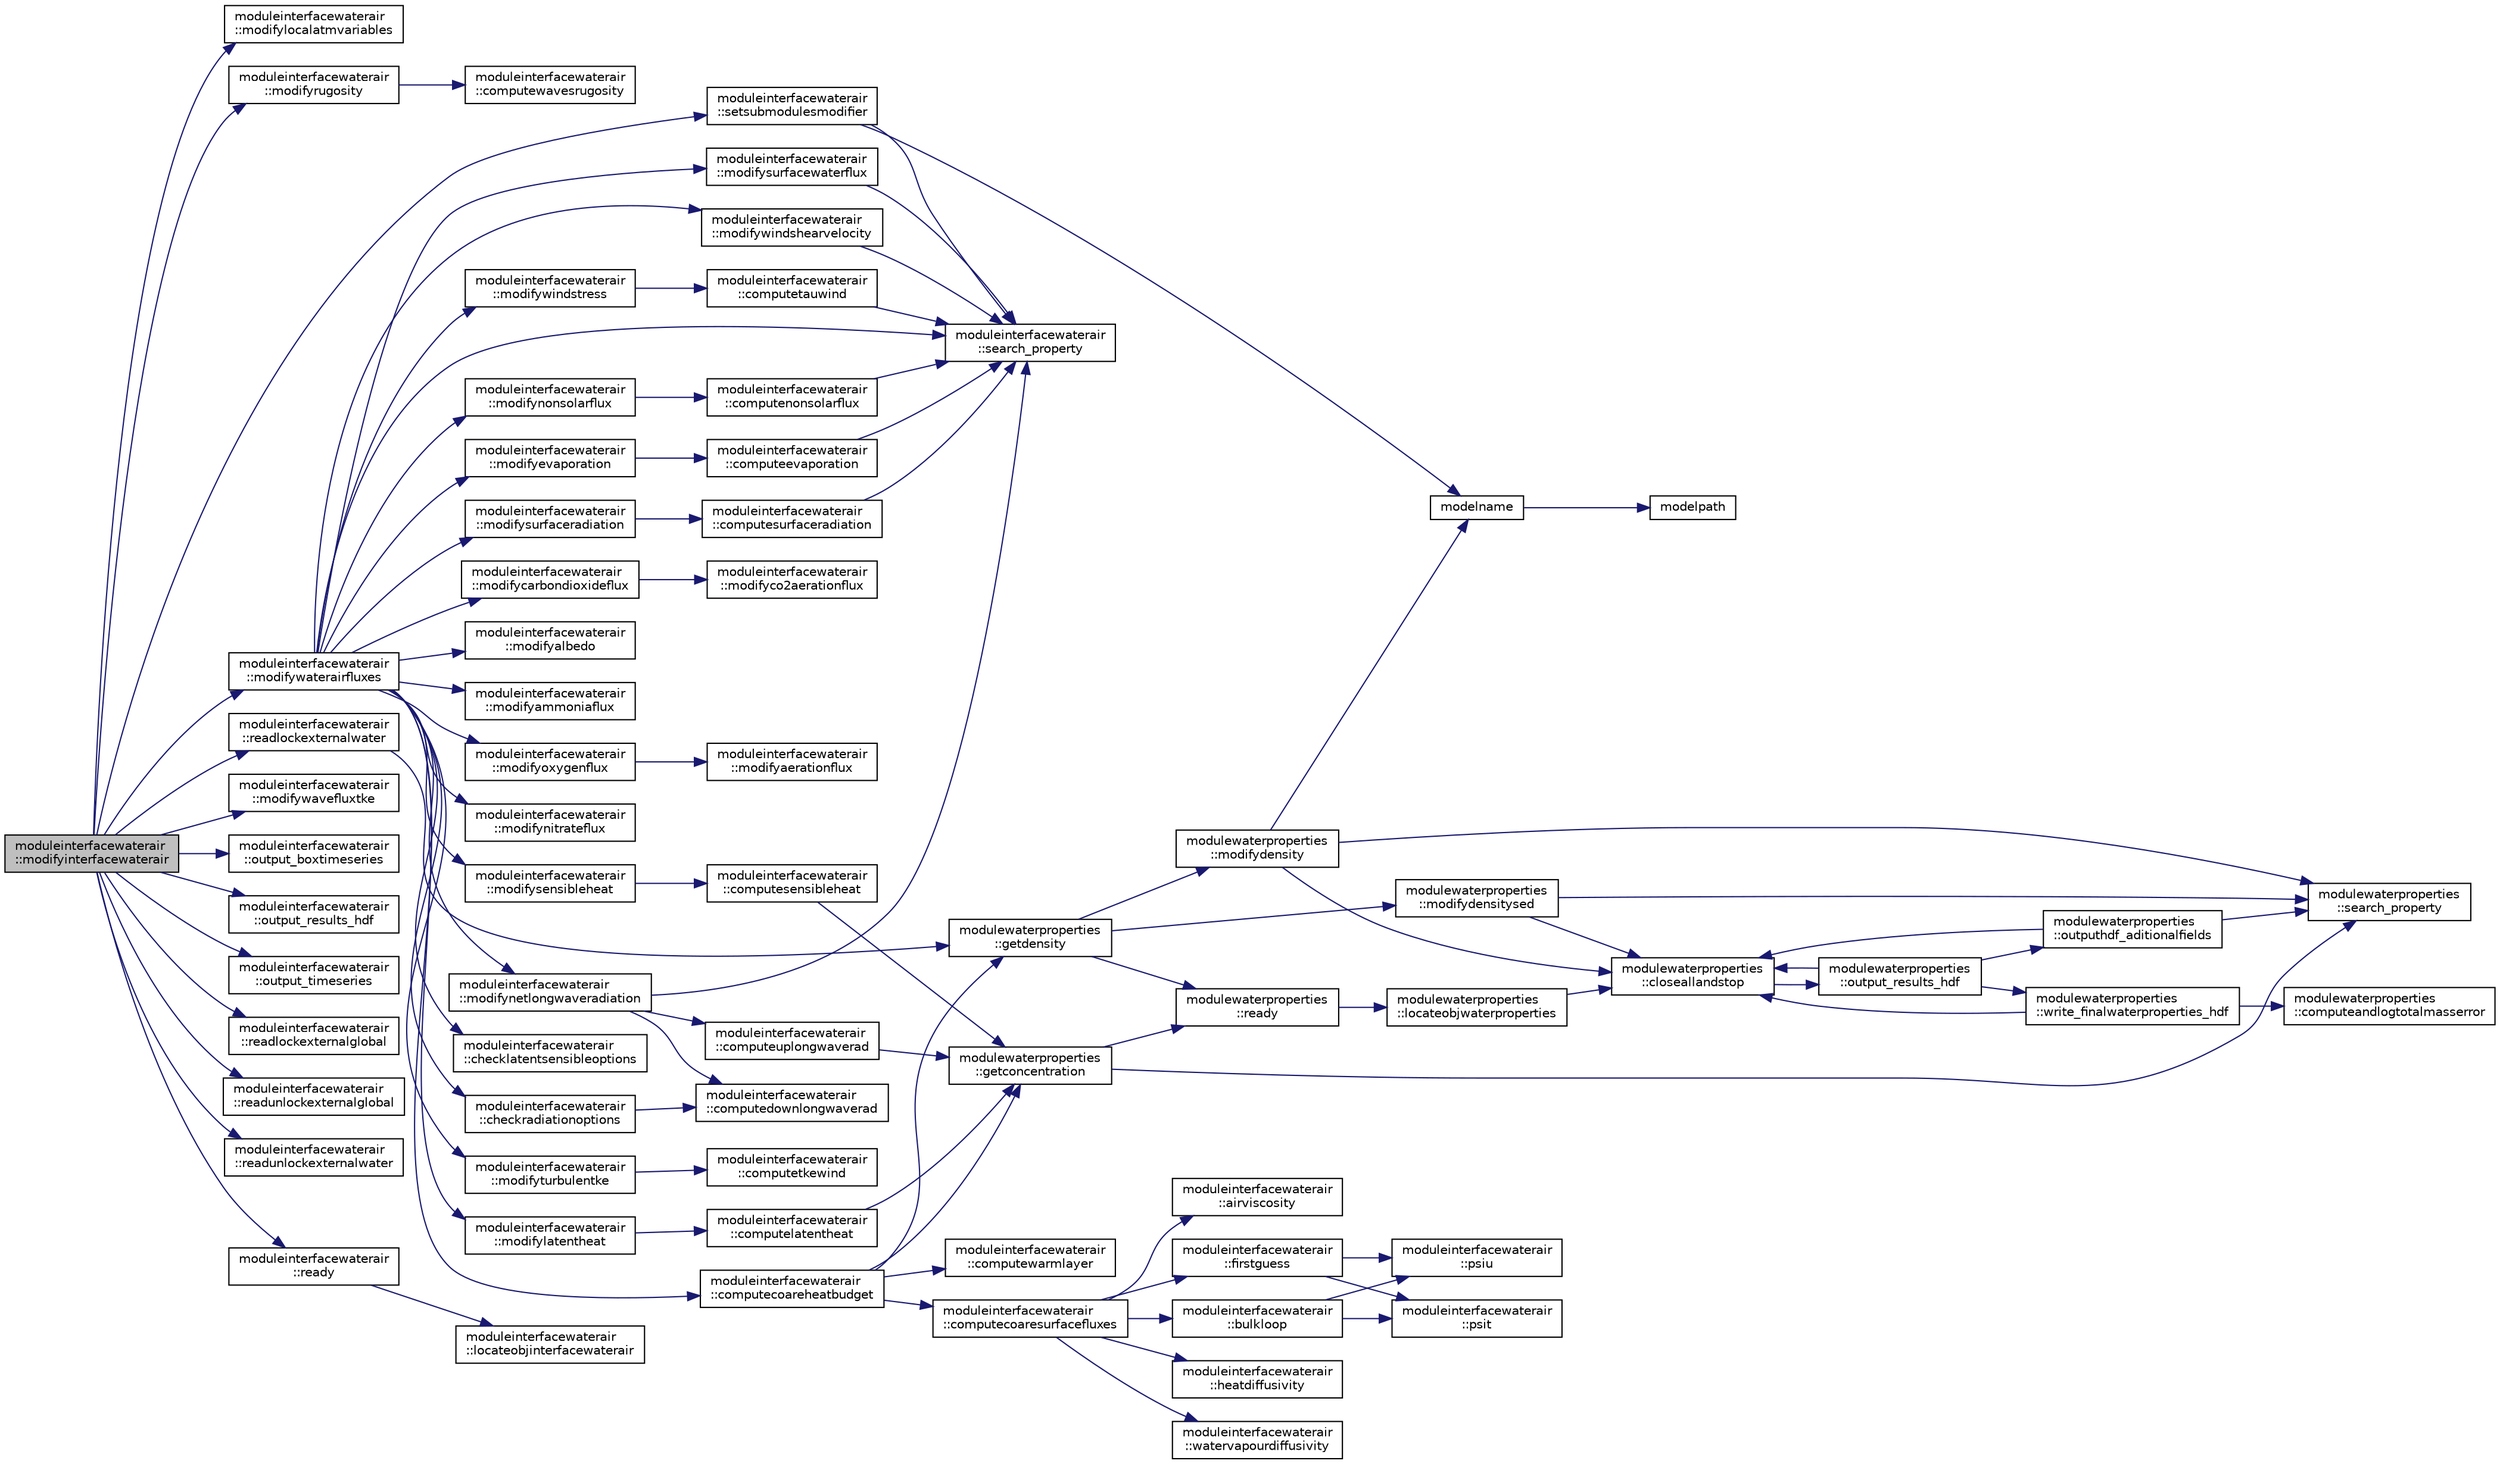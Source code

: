 digraph "moduleinterfacewaterair::modifyinterfacewaterair"
{
 // LATEX_PDF_SIZE
  edge [fontname="Helvetica",fontsize="10",labelfontname="Helvetica",labelfontsize="10"];
  node [fontname="Helvetica",fontsize="10",shape=record];
  rankdir="LR";
  Node1 [label="moduleinterfacewaterair\l::modifyinterfacewaterair",height=0.2,width=0.4,color="black", fillcolor="grey75", style="filled", fontcolor="black",tooltip=" "];
  Node1 -> Node2 [color="midnightblue",fontsize="10",style="solid",fontname="Helvetica"];
  Node2 [label="moduleinterfacewaterair\l::modifylocalatmvariables",height=0.2,width=0.4,color="black", fillcolor="white", style="filled",URL="$namespacemoduleinterfacewaterair.html#a44a9529a1162816a090c836bc75d3f29",tooltip=" "];
  Node1 -> Node3 [color="midnightblue",fontsize="10",style="solid",fontname="Helvetica"];
  Node3 [label="moduleinterfacewaterair\l::modifyrugosity",height=0.2,width=0.4,color="black", fillcolor="white", style="filled",URL="$namespacemoduleinterfacewaterair.html#aa7f512949a9b145b55378017e58558a7",tooltip=" "];
  Node3 -> Node4 [color="midnightblue",fontsize="10",style="solid",fontname="Helvetica"];
  Node4 [label="moduleinterfacewaterair\l::computewavesrugosity",height=0.2,width=0.4,color="black", fillcolor="white", style="filled",URL="$namespacemoduleinterfacewaterair.html#abb9a2be6b590714a3c5b58da190ce52f",tooltip=" "];
  Node1 -> Node5 [color="midnightblue",fontsize="10",style="solid",fontname="Helvetica"];
  Node5 [label="moduleinterfacewaterair\l::modifywaterairfluxes",height=0.2,width=0.4,color="black", fillcolor="white", style="filled",URL="$namespacemoduleinterfacewaterair.html#a91edae849454c0ec7ebcefd91556486e",tooltip=" "];
  Node5 -> Node6 [color="midnightblue",fontsize="10",style="solid",fontname="Helvetica"];
  Node6 [label="moduleinterfacewaterair\l::checklatentsensibleoptions",height=0.2,width=0.4,color="black", fillcolor="white", style="filled",URL="$namespacemoduleinterfacewaterair.html#a7ad682cf919390b70351f87d094eb4fb",tooltip=" "];
  Node5 -> Node7 [color="midnightblue",fontsize="10",style="solid",fontname="Helvetica"];
  Node7 [label="moduleinterfacewaterair\l::checkradiationoptions",height=0.2,width=0.4,color="black", fillcolor="white", style="filled",URL="$namespacemoduleinterfacewaterair.html#a285710ae41f9eb54923e88dfcaf64681",tooltip=" "];
  Node7 -> Node8 [color="midnightblue",fontsize="10",style="solid",fontname="Helvetica"];
  Node8 [label="moduleinterfacewaterair\l::computedownlongwaverad",height=0.2,width=0.4,color="black", fillcolor="white", style="filled",URL="$namespacemoduleinterfacewaterair.html#ae3df7c61e2dbd50895d272ec3bdb3d28",tooltip=" "];
  Node5 -> Node9 [color="midnightblue",fontsize="10",style="solid",fontname="Helvetica"];
  Node9 [label="moduleinterfacewaterair\l::computecoareheatbudget",height=0.2,width=0.4,color="black", fillcolor="white", style="filled",URL="$namespacemoduleinterfacewaterair.html#a1210cfaa400404020add49f99363970b",tooltip=" "];
  Node9 -> Node10 [color="midnightblue",fontsize="10",style="solid",fontname="Helvetica"];
  Node10 [label="moduleinterfacewaterair\l::computecoaresurfacefluxes",height=0.2,width=0.4,color="black", fillcolor="white", style="filled",URL="$namespacemoduleinterfacewaterair.html#a542e31b196bb8758541444a1a4f7bd77",tooltip=" "];
  Node10 -> Node11 [color="midnightblue",fontsize="10",style="solid",fontname="Helvetica"];
  Node11 [label="moduleinterfacewaterair\l::airviscosity",height=0.2,width=0.4,color="black", fillcolor="white", style="filled",URL="$namespacemoduleinterfacewaterair.html#adc7a37061f983410896c39bb15a20517",tooltip=" "];
  Node10 -> Node12 [color="midnightblue",fontsize="10",style="solid",fontname="Helvetica"];
  Node12 [label="moduleinterfacewaterair\l::bulkloop",height=0.2,width=0.4,color="black", fillcolor="white", style="filled",URL="$namespacemoduleinterfacewaterair.html#adca22635eac17186131c131155bfb929",tooltip=" "];
  Node12 -> Node13 [color="midnightblue",fontsize="10",style="solid",fontname="Helvetica"];
  Node13 [label="moduleinterfacewaterair\l::psit",height=0.2,width=0.4,color="black", fillcolor="white", style="filled",URL="$namespacemoduleinterfacewaterair.html#a65968d6dee9f2e512ec37dd5d4fe8fe1",tooltip=" "];
  Node12 -> Node14 [color="midnightblue",fontsize="10",style="solid",fontname="Helvetica"];
  Node14 [label="moduleinterfacewaterair\l::psiu",height=0.2,width=0.4,color="black", fillcolor="white", style="filled",URL="$namespacemoduleinterfacewaterair.html#af976a3b281048d4f32222b16621b556a",tooltip=" "];
  Node10 -> Node15 [color="midnightblue",fontsize="10",style="solid",fontname="Helvetica"];
  Node15 [label="moduleinterfacewaterair\l::firstguess",height=0.2,width=0.4,color="black", fillcolor="white", style="filled",URL="$namespacemoduleinterfacewaterair.html#ae6acdb7a76bd3e0edd25e31a74d3ab48",tooltip=" "];
  Node15 -> Node13 [color="midnightblue",fontsize="10",style="solid",fontname="Helvetica"];
  Node15 -> Node14 [color="midnightblue",fontsize="10",style="solid",fontname="Helvetica"];
  Node10 -> Node16 [color="midnightblue",fontsize="10",style="solid",fontname="Helvetica"];
  Node16 [label="moduleinterfacewaterair\l::heatdiffusivity",height=0.2,width=0.4,color="black", fillcolor="white", style="filled",URL="$namespacemoduleinterfacewaterair.html#ab0d1bf1d73b112083b7be11d6c22aebc",tooltip=" "];
  Node10 -> Node17 [color="midnightblue",fontsize="10",style="solid",fontname="Helvetica"];
  Node17 [label="moduleinterfacewaterair\l::watervapourdiffusivity",height=0.2,width=0.4,color="black", fillcolor="white", style="filled",URL="$namespacemoduleinterfacewaterair.html#ad635dbe2d03621ece4e4eeb32fc65bb6",tooltip=" "];
  Node9 -> Node18 [color="midnightblue",fontsize="10",style="solid",fontname="Helvetica"];
  Node18 [label="moduleinterfacewaterair\l::computewarmlayer",height=0.2,width=0.4,color="black", fillcolor="white", style="filled",URL="$namespacemoduleinterfacewaterair.html#a4dbe6db87de8afe751f851ce37f72dda",tooltip=" "];
  Node9 -> Node19 [color="midnightblue",fontsize="10",style="solid",fontname="Helvetica"];
  Node19 [label="modulewaterproperties\l::getconcentration",height=0.2,width=0.4,color="black", fillcolor="white", style="filled",URL="$namespacemodulewaterproperties.html#a45cbba90a6054db2070c49281da1ef56",tooltip=" "];
  Node19 -> Node20 [color="midnightblue",fontsize="10",style="solid",fontname="Helvetica"];
  Node20 [label="modulewaterproperties\l::ready",height=0.2,width=0.4,color="black", fillcolor="white", style="filled",URL="$namespacemodulewaterproperties.html#ad54774dedce486739249cb10b4de21e2",tooltip=" "];
  Node20 -> Node21 [color="midnightblue",fontsize="10",style="solid",fontname="Helvetica"];
  Node21 [label="modulewaterproperties\l::locateobjwaterproperties",height=0.2,width=0.4,color="black", fillcolor="white", style="filled",URL="$namespacemodulewaterproperties.html#ae4516d6c7f3687b0293515314b0ade90",tooltip=" "];
  Node21 -> Node22 [color="midnightblue",fontsize="10",style="solid",fontname="Helvetica"];
  Node22 [label="modulewaterproperties\l::closeallandstop",height=0.2,width=0.4,color="black", fillcolor="white", style="filled",URL="$namespacemodulewaterproperties.html#a5bb74dfe4637836633ca6817a4a72758",tooltip=" "];
  Node22 -> Node23 [color="midnightblue",fontsize="10",style="solid",fontname="Helvetica"];
  Node23 [label="modulewaterproperties\l::output_results_hdf",height=0.2,width=0.4,color="black", fillcolor="white", style="filled",URL="$namespacemodulewaterproperties.html#a78143a2ee73e78a6441a03852a7b9f9a",tooltip=" "];
  Node23 -> Node22 [color="midnightblue",fontsize="10",style="solid",fontname="Helvetica"];
  Node23 -> Node24 [color="midnightblue",fontsize="10",style="solid",fontname="Helvetica"];
  Node24 [label="modulewaterproperties\l::outputhdf_aditionalfields",height=0.2,width=0.4,color="black", fillcolor="white", style="filled",URL="$namespacemodulewaterproperties.html#a0e590dc368b505cd9ea918d724d3eee3",tooltip=" "];
  Node24 -> Node22 [color="midnightblue",fontsize="10",style="solid",fontname="Helvetica"];
  Node24 -> Node25 [color="midnightblue",fontsize="10",style="solid",fontname="Helvetica"];
  Node25 [label="modulewaterproperties\l::search_property",height=0.2,width=0.4,color="black", fillcolor="white", style="filled",URL="$namespacemodulewaterproperties.html#ae6b7d758da27fb15faee52b3ed14029d",tooltip=" "];
  Node23 -> Node26 [color="midnightblue",fontsize="10",style="solid",fontname="Helvetica"];
  Node26 [label="modulewaterproperties\l::write_finalwaterproperties_hdf",height=0.2,width=0.4,color="black", fillcolor="white", style="filled",URL="$namespacemodulewaterproperties.html#a2893cea8ca427b1290aeb65593659aa0",tooltip=" "];
  Node26 -> Node22 [color="midnightblue",fontsize="10",style="solid",fontname="Helvetica"];
  Node26 -> Node27 [color="midnightblue",fontsize="10",style="solid",fontname="Helvetica"];
  Node27 [label="modulewaterproperties\l::computeandlogtotalmasserror",height=0.2,width=0.4,color="black", fillcolor="white", style="filled",URL="$namespacemodulewaterproperties.html#af1b9165b0e72747e4478868c7e5eff00",tooltip=" "];
  Node19 -> Node25 [color="midnightblue",fontsize="10",style="solid",fontname="Helvetica"];
  Node9 -> Node28 [color="midnightblue",fontsize="10",style="solid",fontname="Helvetica"];
  Node28 [label="modulewaterproperties\l::getdensity",height=0.2,width=0.4,color="black", fillcolor="white", style="filled",URL="$namespacemodulewaterproperties.html#a5d3bf3d9b122b9eee78afc56a4047507",tooltip=" "];
  Node28 -> Node29 [color="midnightblue",fontsize="10",style="solid",fontname="Helvetica"];
  Node29 [label="modulewaterproperties\l::modifydensity",height=0.2,width=0.4,color="black", fillcolor="white", style="filled",URL="$namespacemodulewaterproperties.html#a7727e3b2ffd1b7f1c501dc60cf64c723",tooltip=" "];
  Node29 -> Node22 [color="midnightblue",fontsize="10",style="solid",fontname="Helvetica"];
  Node29 -> Node30 [color="midnightblue",fontsize="10",style="solid",fontname="Helvetica"];
  Node30 [label="modelname",height=0.2,width=0.4,color="black", fillcolor="white", style="filled",URL="$_main_8_f90.html#af0ae0b978e6573bc461573aa66062e83",tooltip=" "];
  Node30 -> Node31 [color="midnightblue",fontsize="10",style="solid",fontname="Helvetica"];
  Node31 [label="modelpath",height=0.2,width=0.4,color="black", fillcolor="white", style="filled",URL="$_main_8_f90.html#ada5b220b45dcba73a75264dcde43e3bd",tooltip=" "];
  Node29 -> Node25 [color="midnightblue",fontsize="10",style="solid",fontname="Helvetica"];
  Node28 -> Node32 [color="midnightblue",fontsize="10",style="solid",fontname="Helvetica"];
  Node32 [label="modulewaterproperties\l::modifydensitysed",height=0.2,width=0.4,color="black", fillcolor="white", style="filled",URL="$namespacemodulewaterproperties.html#a430bfd6acd72693785ebf7d3e3a9dea8",tooltip=" "];
  Node32 -> Node22 [color="midnightblue",fontsize="10",style="solid",fontname="Helvetica"];
  Node32 -> Node25 [color="midnightblue",fontsize="10",style="solid",fontname="Helvetica"];
  Node28 -> Node20 [color="midnightblue",fontsize="10",style="solid",fontname="Helvetica"];
  Node5 -> Node33 [color="midnightblue",fontsize="10",style="solid",fontname="Helvetica"];
  Node33 [label="moduleinterfacewaterair\l::modifyalbedo",height=0.2,width=0.4,color="black", fillcolor="white", style="filled",URL="$namespacemoduleinterfacewaterair.html#ad58b286425c066f4643dc56d5a605645",tooltip=" "];
  Node5 -> Node34 [color="midnightblue",fontsize="10",style="solid",fontname="Helvetica"];
  Node34 [label="moduleinterfacewaterair\l::modifyammoniaflux",height=0.2,width=0.4,color="black", fillcolor="white", style="filled",URL="$namespacemoduleinterfacewaterair.html#a8f1f7fa64a06041e2cb84a386c86e9e1",tooltip=" "];
  Node5 -> Node35 [color="midnightblue",fontsize="10",style="solid",fontname="Helvetica"];
  Node35 [label="moduleinterfacewaterair\l::modifycarbondioxideflux",height=0.2,width=0.4,color="black", fillcolor="white", style="filled",URL="$namespacemoduleinterfacewaterair.html#a562697e89f9cb3b375137d30b5b565eb",tooltip=" "];
  Node35 -> Node36 [color="midnightblue",fontsize="10",style="solid",fontname="Helvetica"];
  Node36 [label="moduleinterfacewaterair\l::modifyco2aerationflux",height=0.2,width=0.4,color="black", fillcolor="white", style="filled",URL="$namespacemoduleinterfacewaterair.html#ad16fde1df2013d74710f42901a89754e",tooltip=" "];
  Node5 -> Node37 [color="midnightblue",fontsize="10",style="solid",fontname="Helvetica"];
  Node37 [label="moduleinterfacewaterair\l::modifyevaporation",height=0.2,width=0.4,color="black", fillcolor="white", style="filled",URL="$namespacemoduleinterfacewaterair.html#a0c61f58f27a4d911118aadbccbbd1920",tooltip=" "];
  Node37 -> Node38 [color="midnightblue",fontsize="10",style="solid",fontname="Helvetica"];
  Node38 [label="moduleinterfacewaterair\l::computeevaporation",height=0.2,width=0.4,color="black", fillcolor="white", style="filled",URL="$namespacemoduleinterfacewaterair.html#a808beb15bad5f77afa64f469679f1229",tooltip=" "];
  Node38 -> Node39 [color="midnightblue",fontsize="10",style="solid",fontname="Helvetica"];
  Node39 [label="moduleinterfacewaterair\l::search_property",height=0.2,width=0.4,color="black", fillcolor="white", style="filled",URL="$namespacemoduleinterfacewaterair.html#abba77353f44ae39342d577e54d38ad95",tooltip=" "];
  Node5 -> Node40 [color="midnightblue",fontsize="10",style="solid",fontname="Helvetica"];
  Node40 [label="moduleinterfacewaterair\l::modifylatentheat",height=0.2,width=0.4,color="black", fillcolor="white", style="filled",URL="$namespacemoduleinterfacewaterair.html#a75fdc03352ad6627e770e22eddc20f05",tooltip=" "];
  Node40 -> Node41 [color="midnightblue",fontsize="10",style="solid",fontname="Helvetica"];
  Node41 [label="moduleinterfacewaterair\l::computelatentheat",height=0.2,width=0.4,color="black", fillcolor="white", style="filled",URL="$namespacemoduleinterfacewaterair.html#a5442677ffd4780b9f170ffed821b8185",tooltip=" "];
  Node41 -> Node19 [color="midnightblue",fontsize="10",style="solid",fontname="Helvetica"];
  Node5 -> Node42 [color="midnightblue",fontsize="10",style="solid",fontname="Helvetica"];
  Node42 [label="moduleinterfacewaterair\l::modifynetlongwaveradiation",height=0.2,width=0.4,color="black", fillcolor="white", style="filled",URL="$namespacemoduleinterfacewaterair.html#a446911b7d3595fa04059369d70ebf75e",tooltip=" "];
  Node42 -> Node8 [color="midnightblue",fontsize="10",style="solid",fontname="Helvetica"];
  Node42 -> Node43 [color="midnightblue",fontsize="10",style="solid",fontname="Helvetica"];
  Node43 [label="moduleinterfacewaterair\l::computeuplongwaverad",height=0.2,width=0.4,color="black", fillcolor="white", style="filled",URL="$namespacemoduleinterfacewaterair.html#a6cfc460eb2c0c3821a172285fe7ae066",tooltip=" "];
  Node43 -> Node19 [color="midnightblue",fontsize="10",style="solid",fontname="Helvetica"];
  Node42 -> Node39 [color="midnightblue",fontsize="10",style="solid",fontname="Helvetica"];
  Node5 -> Node44 [color="midnightblue",fontsize="10",style="solid",fontname="Helvetica"];
  Node44 [label="moduleinterfacewaterair\l::modifynitrateflux",height=0.2,width=0.4,color="black", fillcolor="white", style="filled",URL="$namespacemoduleinterfacewaterair.html#ac260263b243a28d2d9eb0dce7188d3b0",tooltip=" "];
  Node5 -> Node45 [color="midnightblue",fontsize="10",style="solid",fontname="Helvetica"];
  Node45 [label="moduleinterfacewaterair\l::modifynonsolarflux",height=0.2,width=0.4,color="black", fillcolor="white", style="filled",URL="$namespacemoduleinterfacewaterair.html#a9ae768b301ebc2c73524836b992b568d",tooltip=" "];
  Node45 -> Node46 [color="midnightblue",fontsize="10",style="solid",fontname="Helvetica"];
  Node46 [label="moduleinterfacewaterair\l::computenonsolarflux",height=0.2,width=0.4,color="black", fillcolor="white", style="filled",URL="$namespacemoduleinterfacewaterair.html#a440fa94544c221014817ea4b5bea703a",tooltip=" "];
  Node46 -> Node39 [color="midnightblue",fontsize="10",style="solid",fontname="Helvetica"];
  Node5 -> Node47 [color="midnightblue",fontsize="10",style="solid",fontname="Helvetica"];
  Node47 [label="moduleinterfacewaterair\l::modifyoxygenflux",height=0.2,width=0.4,color="black", fillcolor="white", style="filled",URL="$namespacemoduleinterfacewaterair.html#ad4e148f79fe842f02dfc2fd7eb424091",tooltip=" "];
  Node47 -> Node48 [color="midnightblue",fontsize="10",style="solid",fontname="Helvetica"];
  Node48 [label="moduleinterfacewaterair\l::modifyaerationflux",height=0.2,width=0.4,color="black", fillcolor="white", style="filled",URL="$namespacemoduleinterfacewaterair.html#a9e9d9c5604753ebdf47d735d1c6b2fe4",tooltip=" "];
  Node5 -> Node49 [color="midnightblue",fontsize="10",style="solid",fontname="Helvetica"];
  Node49 [label="moduleinterfacewaterair\l::modifysensibleheat",height=0.2,width=0.4,color="black", fillcolor="white", style="filled",URL="$namespacemoduleinterfacewaterair.html#a2724f68137207e7ade1ca13b482d8f81",tooltip=" "];
  Node49 -> Node50 [color="midnightblue",fontsize="10",style="solid",fontname="Helvetica"];
  Node50 [label="moduleinterfacewaterair\l::computesensibleheat",height=0.2,width=0.4,color="black", fillcolor="white", style="filled",URL="$namespacemoduleinterfacewaterair.html#abe46b3644f7d36d7d60cc3a86eb0de5f",tooltip=" "];
  Node50 -> Node19 [color="midnightblue",fontsize="10",style="solid",fontname="Helvetica"];
  Node5 -> Node51 [color="midnightblue",fontsize="10",style="solid",fontname="Helvetica"];
  Node51 [label="moduleinterfacewaterair\l::modifysurfaceradiation",height=0.2,width=0.4,color="black", fillcolor="white", style="filled",URL="$namespacemoduleinterfacewaterair.html#a57d8dae2ec14a4562c48bbccb24a5f96",tooltip=" "];
  Node51 -> Node52 [color="midnightblue",fontsize="10",style="solid",fontname="Helvetica"];
  Node52 [label="moduleinterfacewaterair\l::computesurfaceradiation",height=0.2,width=0.4,color="black", fillcolor="white", style="filled",URL="$namespacemoduleinterfacewaterair.html#ac9ef1ef38af46f9428d5e550057e60b9",tooltip=" "];
  Node52 -> Node39 [color="midnightblue",fontsize="10",style="solid",fontname="Helvetica"];
  Node5 -> Node53 [color="midnightblue",fontsize="10",style="solid",fontname="Helvetica"];
  Node53 [label="moduleinterfacewaterair\l::modifysurfacewaterflux",height=0.2,width=0.4,color="black", fillcolor="white", style="filled",URL="$namespacemoduleinterfacewaterair.html#a88a4ad4c4d7d19f977f8154341d169fd",tooltip=" "];
  Node53 -> Node39 [color="midnightblue",fontsize="10",style="solid",fontname="Helvetica"];
  Node5 -> Node54 [color="midnightblue",fontsize="10",style="solid",fontname="Helvetica"];
  Node54 [label="moduleinterfacewaterair\l::modifyturbulentke",height=0.2,width=0.4,color="black", fillcolor="white", style="filled",URL="$namespacemoduleinterfacewaterair.html#ac1f2af410795916d4c7572b0b5a8e963",tooltip=" "];
  Node54 -> Node55 [color="midnightblue",fontsize="10",style="solid",fontname="Helvetica"];
  Node55 [label="moduleinterfacewaterair\l::computetkewind",height=0.2,width=0.4,color="black", fillcolor="white", style="filled",URL="$namespacemoduleinterfacewaterair.html#afa753f72a101e83d20369a3801986adb",tooltip=" "];
  Node5 -> Node56 [color="midnightblue",fontsize="10",style="solid",fontname="Helvetica"];
  Node56 [label="moduleinterfacewaterair\l::modifywindshearvelocity",height=0.2,width=0.4,color="black", fillcolor="white", style="filled",URL="$namespacemoduleinterfacewaterair.html#a067a8627bd218eba128377b9cca8031f",tooltip=" "];
  Node56 -> Node39 [color="midnightblue",fontsize="10",style="solid",fontname="Helvetica"];
  Node5 -> Node57 [color="midnightblue",fontsize="10",style="solid",fontname="Helvetica"];
  Node57 [label="moduleinterfacewaterair\l::modifywindstress",height=0.2,width=0.4,color="black", fillcolor="white", style="filled",URL="$namespacemoduleinterfacewaterair.html#a09c4f1b7db1459cc4893f784b8310831",tooltip=" "];
  Node57 -> Node58 [color="midnightblue",fontsize="10",style="solid",fontname="Helvetica"];
  Node58 [label="moduleinterfacewaterair\l::computetauwind",height=0.2,width=0.4,color="black", fillcolor="white", style="filled",URL="$namespacemoduleinterfacewaterair.html#aa8b103904b5c34125450b64aeff53081",tooltip=" "];
  Node58 -> Node39 [color="midnightblue",fontsize="10",style="solid",fontname="Helvetica"];
  Node5 -> Node39 [color="midnightblue",fontsize="10",style="solid",fontname="Helvetica"];
  Node1 -> Node59 [color="midnightblue",fontsize="10",style="solid",fontname="Helvetica"];
  Node59 [label="moduleinterfacewaterair\l::modifywavefluxtke",height=0.2,width=0.4,color="black", fillcolor="white", style="filled",URL="$namespacemoduleinterfacewaterair.html#a2494cba9b6646ce732323f31ef820a97",tooltip=" "];
  Node1 -> Node60 [color="midnightblue",fontsize="10",style="solid",fontname="Helvetica"];
  Node60 [label="moduleinterfacewaterair\l::output_boxtimeseries",height=0.2,width=0.4,color="black", fillcolor="white", style="filled",URL="$namespacemoduleinterfacewaterair.html#a8c2f4a754ac1aeb4a3a8045d639e609f",tooltip=" "];
  Node1 -> Node61 [color="midnightblue",fontsize="10",style="solid",fontname="Helvetica"];
  Node61 [label="moduleinterfacewaterair\l::output_results_hdf",height=0.2,width=0.4,color="black", fillcolor="white", style="filled",URL="$namespacemoduleinterfacewaterair.html#af0bc1dab0d7eafb5b7f4996d24e4d0bf",tooltip=" "];
  Node1 -> Node62 [color="midnightblue",fontsize="10",style="solid",fontname="Helvetica"];
  Node62 [label="moduleinterfacewaterair\l::output_timeseries",height=0.2,width=0.4,color="black", fillcolor="white", style="filled",URL="$namespacemoduleinterfacewaterair.html#a739b5f50c0652ff91c9f777fbf68729f",tooltip=" "];
  Node1 -> Node63 [color="midnightblue",fontsize="10",style="solid",fontname="Helvetica"];
  Node63 [label="moduleinterfacewaterair\l::readlockexternalglobal",height=0.2,width=0.4,color="black", fillcolor="white", style="filled",URL="$namespacemoduleinterfacewaterair.html#a859b7054113f5f1ab347adbd693c2e16",tooltip=" "];
  Node1 -> Node64 [color="midnightblue",fontsize="10",style="solid",fontname="Helvetica"];
  Node64 [label="moduleinterfacewaterair\l::readlockexternalwater",height=0.2,width=0.4,color="black", fillcolor="white", style="filled",URL="$namespacemoduleinterfacewaterair.html#a78276c71fe608663c6c964c59c8c7626",tooltip=" "];
  Node64 -> Node28 [color="midnightblue",fontsize="10",style="solid",fontname="Helvetica"];
  Node1 -> Node65 [color="midnightblue",fontsize="10",style="solid",fontname="Helvetica"];
  Node65 [label="moduleinterfacewaterair\l::readunlockexternalglobal",height=0.2,width=0.4,color="black", fillcolor="white", style="filled",URL="$namespacemoduleinterfacewaterair.html#ada112545191c798704451772d5803ea0",tooltip=" "];
  Node1 -> Node66 [color="midnightblue",fontsize="10",style="solid",fontname="Helvetica"];
  Node66 [label="moduleinterfacewaterair\l::readunlockexternalwater",height=0.2,width=0.4,color="black", fillcolor="white", style="filled",URL="$namespacemoduleinterfacewaterair.html#a380a0dfa2a33b7c2eef433d69fdf7fef",tooltip=" "];
  Node1 -> Node67 [color="midnightblue",fontsize="10",style="solid",fontname="Helvetica"];
  Node67 [label="moduleinterfacewaterair\l::ready",height=0.2,width=0.4,color="black", fillcolor="white", style="filled",URL="$namespacemoduleinterfacewaterair.html#a519b1351dce06ffef1eb101335e6361f",tooltip=" "];
  Node67 -> Node68 [color="midnightblue",fontsize="10",style="solid",fontname="Helvetica"];
  Node68 [label="moduleinterfacewaterair\l::locateobjinterfacewaterair",height=0.2,width=0.4,color="black", fillcolor="white", style="filled",URL="$namespacemoduleinterfacewaterair.html#a17c41a363434acdb52729214d81e9e86",tooltip=" "];
  Node1 -> Node69 [color="midnightblue",fontsize="10",style="solid",fontname="Helvetica"];
  Node69 [label="moduleinterfacewaterair\l::setsubmodulesmodifier",height=0.2,width=0.4,color="black", fillcolor="white", style="filled",URL="$namespacemoduleinterfacewaterair.html#a5f28ad0176312886bacef9cc171cb2e1",tooltip=" "];
  Node69 -> Node30 [color="midnightblue",fontsize="10",style="solid",fontname="Helvetica"];
  Node69 -> Node39 [color="midnightblue",fontsize="10",style="solid",fontname="Helvetica"];
}
